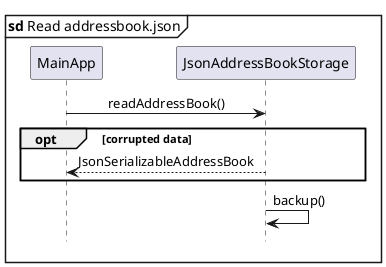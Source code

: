 @startuml
'https://plantuml.com/sequence-diagram

mainframe **sd** Read addressbook.json
hide footbox

skinparam Sequence {
    MessageAlign center
    BoxFontSize 15
    BoxPadding 0
    BoxFontColor #FFFFFF
    FontName Arial
}
Participant "MainApp" as main
Participant "JsonAddressBookStorage" as storage

main -> storage: readAddressBook()


opt corrupted data
storage --> main: JsonSerializableAddressBook
end

storage -> storage: backup()


@enduml
